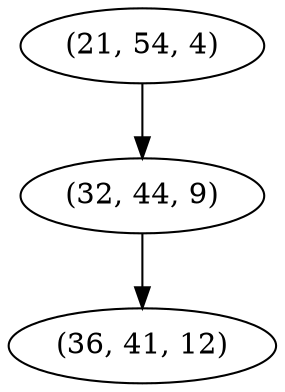 digraph tree {
    "(21, 54, 4)";
    "(32, 44, 9)";
    "(36, 41, 12)";
    "(21, 54, 4)" -> "(32, 44, 9)";
    "(32, 44, 9)" -> "(36, 41, 12)";
}
